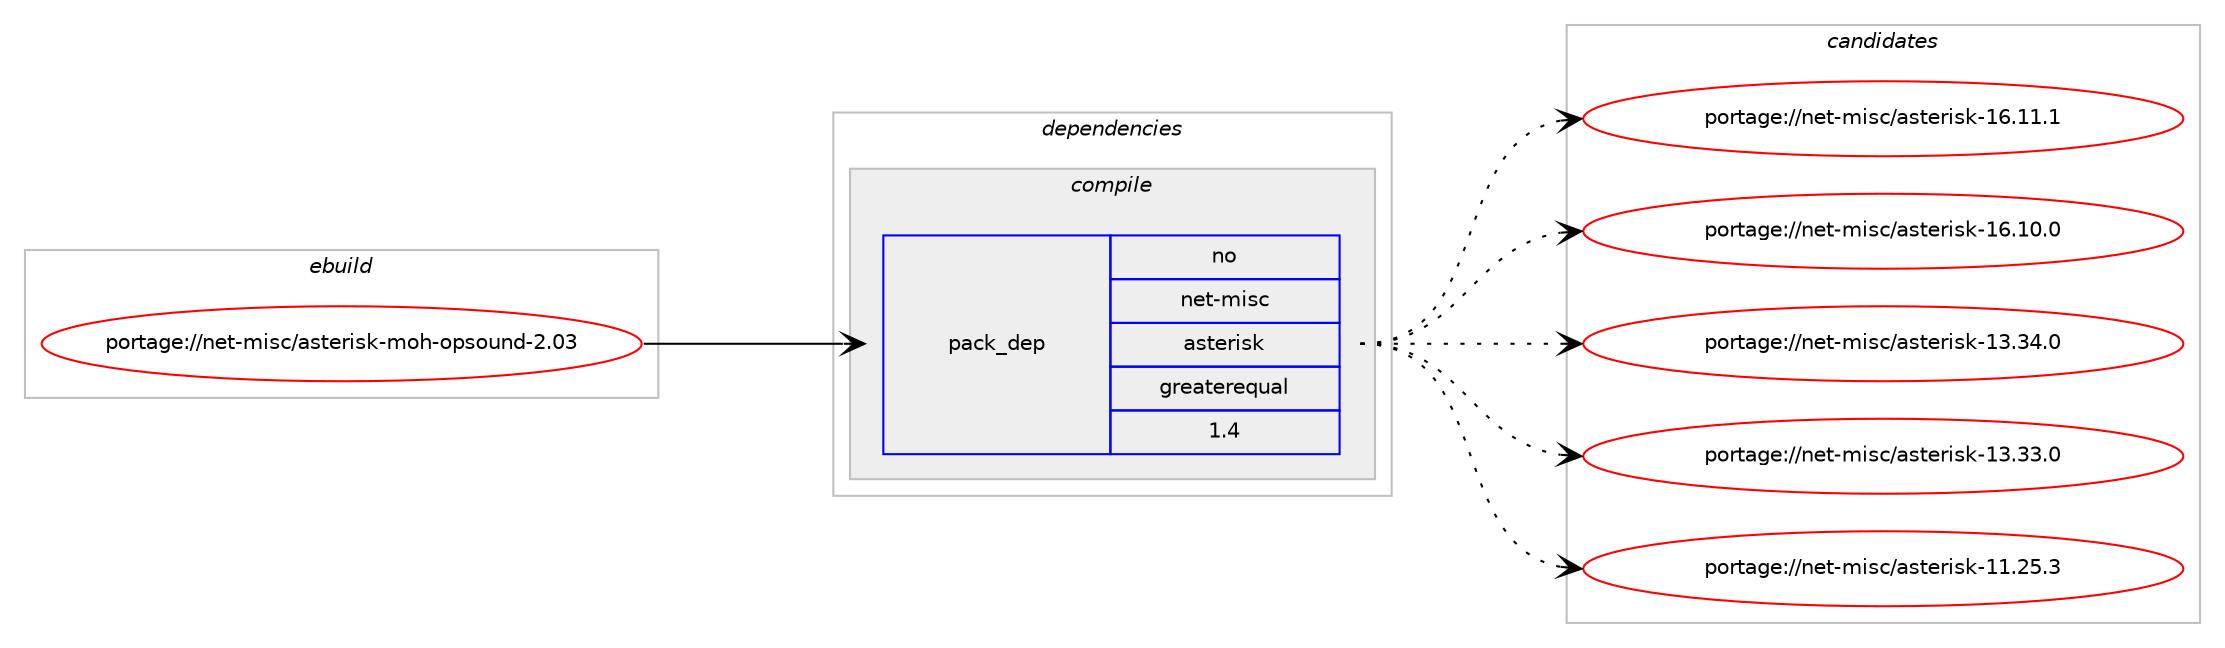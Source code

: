 digraph prolog {

# *************
# Graph options
# *************

newrank=true;
concentrate=true;
compound=true;
graph [rankdir=LR,fontname=Helvetica,fontsize=10,ranksep=1.5];#, ranksep=2.5, nodesep=0.2];
edge  [arrowhead=vee];
node  [fontname=Helvetica,fontsize=10];

# **********
# The ebuild
# **********

subgraph cluster_leftcol {
color=gray;
rank=same;
label=<<i>ebuild</i>>;
id [label="portage://net-misc/asterisk-moh-opsound-2.03", color=red, width=4, href="../net-misc/asterisk-moh-opsound-2.03.svg"];
}

# ****************
# The dependencies
# ****************

subgraph cluster_midcol {
color=gray;
label=<<i>dependencies</i>>;
subgraph cluster_compile {
fillcolor="#eeeeee";
style=filled;
label=<<i>compile</i>>;
subgraph pack3861 {
dependency4667 [label=<<TABLE BORDER="0" CELLBORDER="1" CELLSPACING="0" CELLPADDING="4" WIDTH="220"><TR><TD ROWSPAN="6" CELLPADDING="30">pack_dep</TD></TR><TR><TD WIDTH="110">no</TD></TR><TR><TD>net-misc</TD></TR><TR><TD>asterisk</TD></TR><TR><TD>greaterequal</TD></TR><TR><TD>1.4</TD></TR></TABLE>>, shape=none, color=blue];
}
id:e -> dependency4667:w [weight=20,style="solid",arrowhead="vee"];
}
subgraph cluster_compileandrun {
fillcolor="#eeeeee";
style=filled;
label=<<i>compile and run</i>>;
}
subgraph cluster_run {
fillcolor="#eeeeee";
style=filled;
label=<<i>run</i>>;
}
}

# **************
# The candidates
# **************

subgraph cluster_choices {
rank=same;
color=gray;
label=<<i>candidates</i>>;

subgraph choice3861 {
color=black;
nodesep=1;
choice110101116451091051159947971151161011141051151074549544649494649 [label="portage://net-misc/asterisk-16.11.1", color=red, width=4,href="../net-misc/asterisk-16.11.1.svg"];
choice110101116451091051159947971151161011141051151074549544649484648 [label="portage://net-misc/asterisk-16.10.0", color=red, width=4,href="../net-misc/asterisk-16.10.0.svg"];
choice110101116451091051159947971151161011141051151074549514651524648 [label="portage://net-misc/asterisk-13.34.0", color=red, width=4,href="../net-misc/asterisk-13.34.0.svg"];
choice110101116451091051159947971151161011141051151074549514651514648 [label="portage://net-misc/asterisk-13.33.0", color=red, width=4,href="../net-misc/asterisk-13.33.0.svg"];
choice110101116451091051159947971151161011141051151074549494650534651 [label="portage://net-misc/asterisk-11.25.3", color=red, width=4,href="../net-misc/asterisk-11.25.3.svg"];
dependency4667:e -> choice110101116451091051159947971151161011141051151074549544649494649:w [style=dotted,weight="100"];
dependency4667:e -> choice110101116451091051159947971151161011141051151074549544649484648:w [style=dotted,weight="100"];
dependency4667:e -> choice110101116451091051159947971151161011141051151074549514651524648:w [style=dotted,weight="100"];
dependency4667:e -> choice110101116451091051159947971151161011141051151074549514651514648:w [style=dotted,weight="100"];
dependency4667:e -> choice110101116451091051159947971151161011141051151074549494650534651:w [style=dotted,weight="100"];
}
}

}
